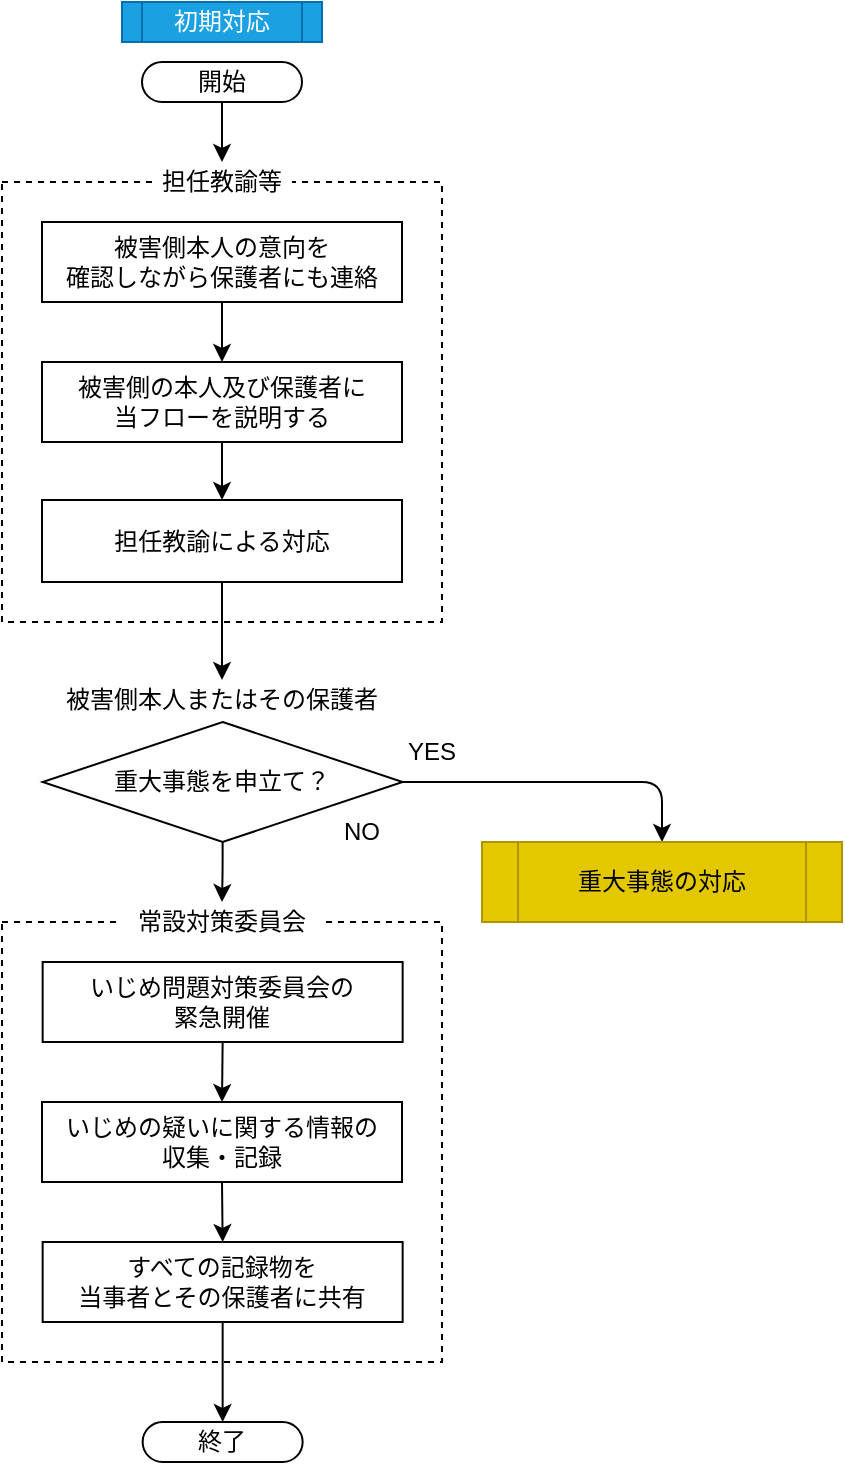 <mxfile version="20.2.3" type="device"><diagram id="l96cSE0MkJBUikiaBPxF" name="ページ1"><mxGraphModel dx="1102" dy="888" grid="1" gridSize="10" guides="1" tooltips="1" connect="1" arrows="1" fold="1" page="1" pageScale="1" pageWidth="827" pageHeight="1169" math="0" shadow="0"><root><mxCell id="0"/><mxCell id="77" value="実行者" style="" parent="0"/><mxCell id="102" value="" style="rounded=0;whiteSpace=wrap;html=1;fillColor=none;dashed=1;" parent="77" vertex="1"><mxGeometry y="90" width="220" height="220" as="geometry"/></mxCell><mxCell id="103" value="担任教諭等" style="text;html=1;strokeColor=none;fillColor=default;align=center;verticalAlign=middle;whiteSpace=wrap;rounded=0;" parent="77" vertex="1"><mxGeometry x="75" y="80" width="70" height="20" as="geometry"/></mxCell><mxCell id="104" value="" style="rounded=0;whiteSpace=wrap;html=1;fillColor=none;dashed=1;" parent="77" vertex="1"><mxGeometry y="460" width="220" height="220" as="geometry"/></mxCell><mxCell id="105" value="常設対策委員会" style="text;html=1;strokeColor=none;fillColor=default;align=center;verticalAlign=middle;whiteSpace=wrap;rounded=0;" parent="77" vertex="1"><mxGeometry x="60" y="450" width="100" height="20" as="geometry"/></mxCell><mxCell id="337" value="被害側本人またはその保護者" style="text;html=1;strokeColor=none;fillColor=default;align=center;verticalAlign=middle;whiteSpace=wrap;rounded=0;" parent="77" vertex="1"><mxGeometry x="20" y="339" width="180" height="20" as="geometry"/></mxCell><mxCell id="1" style="" parent="0"/><mxCell id="100" style="edgeStyle=orthogonalEdgeStyle;rounded=0;html=1;exitX=0.5;exitY=1;exitDx=0;exitDy=0;fontSize=12;" parent="1" source="13" target="119" edge="1"><mxGeometry relative="1" as="geometry"/></mxCell><mxCell id="13" value="被害側の本人及び保護者に&lt;br&gt;当フローを説明する" style="rounded=0;whiteSpace=wrap;html=1;" parent="1" vertex="1"><mxGeometry x="20" y="180" width="180" height="40" as="geometry"/></mxCell><mxCell id="39" style="edgeStyle=none;html=1;exitX=0.5;exitY=1;exitDx=0;exitDy=0;entryX=0.5;entryY=0;entryDx=0;entryDy=0;" parent="1" source="16" target="13" edge="1"><mxGeometry relative="1" as="geometry"/></mxCell><mxCell id="16" value="被害側本人の意向を&lt;br&gt;確認しながら保護者にも連絡" style="rounded=0;whiteSpace=wrap;html=1;" parent="1" vertex="1"><mxGeometry x="20" y="110" width="180" height="40" as="geometry"/></mxCell><mxCell id="41" style="edgeStyle=none;html=1;exitX=0.5;exitY=1;exitDx=0;exitDy=0;entryX=0.5;entryY=0;entryDx=0;entryDy=0;" parent="1" source="19" target="20" edge="1"><mxGeometry relative="1" as="geometry"/></mxCell><mxCell id="19" value="いじめ問題対策委員会の&lt;br&gt;緊急開催" style="rounded=0;whiteSpace=wrap;html=1;" parent="1" vertex="1"><mxGeometry x="20.32" y="480" width="180" height="40" as="geometry"/></mxCell><mxCell id="44" style="edgeStyle=none;html=1;exitX=0.5;exitY=1;exitDx=0;exitDy=0;entryX=0.5;entryY=0;entryDx=0;entryDy=0;" parent="1" source="20" target="35" edge="1"><mxGeometry relative="1" as="geometry"/></mxCell><mxCell id="20" value="いじめの疑いに関する情報の&lt;br&gt;収集・記録" style="rounded=0;whiteSpace=wrap;html=1;" parent="1" vertex="1"><mxGeometry x="20" y="550" width="180" height="40" as="geometry"/></mxCell><mxCell id="114" style="edgeStyle=orthogonalEdgeStyle;rounded=1;html=1;exitX=0.5;exitY=1;exitDx=0;exitDy=0;entryX=0.5;entryY=0;entryDx=0;entryDy=0;fontSize=12;" parent="1" source="35" target="113" edge="1"><mxGeometry relative="1" as="geometry"/></mxCell><mxCell id="35" value="すべての記録物を&lt;br&gt;当事者とその保護者に共有" style="rounded=0;whiteSpace=wrap;html=1;" parent="1" vertex="1"><mxGeometry x="20.32" y="620" width="180" height="40" as="geometry"/></mxCell><mxCell id="95" style="edgeStyle=none;html=1;exitX=0.5;exitY=1;exitDx=0;exitDy=0;entryX=0.5;entryY=0;entryDx=0;entryDy=0;" parent="1" source="97" target="103" edge="1"><mxGeometry relative="1" as="geometry"><mxPoint x="120" y="50" as="sourcePoint"/><mxPoint x="110" y="70" as="targetPoint"/></mxGeometry></mxCell><mxCell id="97" value="開始" style="rounded=1;whiteSpace=wrap;html=1;arcSize=50;" parent="1" vertex="1"><mxGeometry x="70" y="30" width="80" height="20" as="geometry"/></mxCell><mxCell id="101" style="edgeStyle=orthogonalEdgeStyle;rounded=1;html=1;exitX=0.5;exitY=1;exitDx=0;exitDy=0;fontSize=12;" parent="1" source="99" target="105" edge="1"><mxGeometry relative="1" as="geometry"/></mxCell><mxCell id="111" style="edgeStyle=orthogonalEdgeStyle;rounded=1;html=1;entryX=0.5;entryY=0;entryDx=0;entryDy=0;fontSize=12;" parent="1" source="99" target="110" edge="1"><mxGeometry relative="1" as="geometry"/></mxCell><mxCell id="99" value="重大事態を申立て？" style="rhombus;whiteSpace=wrap;html=1;spacingTop=0;" parent="1" vertex="1"><mxGeometry x="20.32" y="360" width="180" height="60" as="geometry"/></mxCell><mxCell id="108" value="NO" style="text;html=1;strokeColor=none;fillColor=none;align=center;verticalAlign=middle;whiteSpace=wrap;rounded=0;" parent="1" vertex="1"><mxGeometry x="170" y="410" width="20" height="10" as="geometry"/></mxCell><mxCell id="109" value="YES" style="text;html=1;strokeColor=none;fillColor=none;align=center;verticalAlign=middle;whiteSpace=wrap;rounded=0;" parent="1" vertex="1"><mxGeometry x="200" y="370" width="30" height="10" as="geometry"/></mxCell><mxCell id="110" value="重大事態の対応" style="shape=process;whiteSpace=wrap;html=1;backgroundOutline=1;fillColor=#e3c800;fontColor=#000000;strokeColor=#B09500;" parent="1" vertex="1"><mxGeometry x="240" y="420" width="180" height="40" as="geometry"/></mxCell><mxCell id="113" value="終了" style="rounded=1;whiteSpace=wrap;html=1;arcSize=50;" parent="1" vertex="1"><mxGeometry x="70.32" y="710" width="80" height="20" as="geometry"/></mxCell><mxCell id="120" style="edgeStyle=orthogonalEdgeStyle;rounded=1;html=1;exitX=0.5;exitY=1;exitDx=0;exitDy=0;fontSize=12;entryX=0.5;entryY=0;entryDx=0;entryDy=0;" parent="1" source="119" target="337" edge="1"><mxGeometry relative="1" as="geometry"/></mxCell><mxCell id="119" value="担任教諭による対応" style="rounded=0;whiteSpace=wrap;html=1;" parent="1" vertex="1"><mxGeometry x="20" y="249" width="180" height="41" as="geometry"/></mxCell><mxCell id="491" value="初期対応" style="shape=process;whiteSpace=wrap;html=1;backgroundOutline=1;fillColor=#1ba1e2;strokeColor=#006EAF;fontColor=#ffffff;" parent="1" vertex="1"><mxGeometry x="60" width="100" height="20" as="geometry"/></mxCell><mxCell id="XwZ-imxUPz1b80tC9aSh-491" value="ハイパーリンク" parent="0"/><UserObject label="" link="#重大事態の対応" id="XwZ-imxUPz1b80tC9aSh-492"><mxCell style="rounded=0;whiteSpace=wrap;html=1;fillColor=none;strokeColor=none;" parent="XwZ-imxUPz1b80tC9aSh-491" vertex="1"><mxGeometry x="240" y="420" width="180" height="40" as="geometry"/></mxCell></UserObject></root></mxGraphModel></diagram></mxfile>